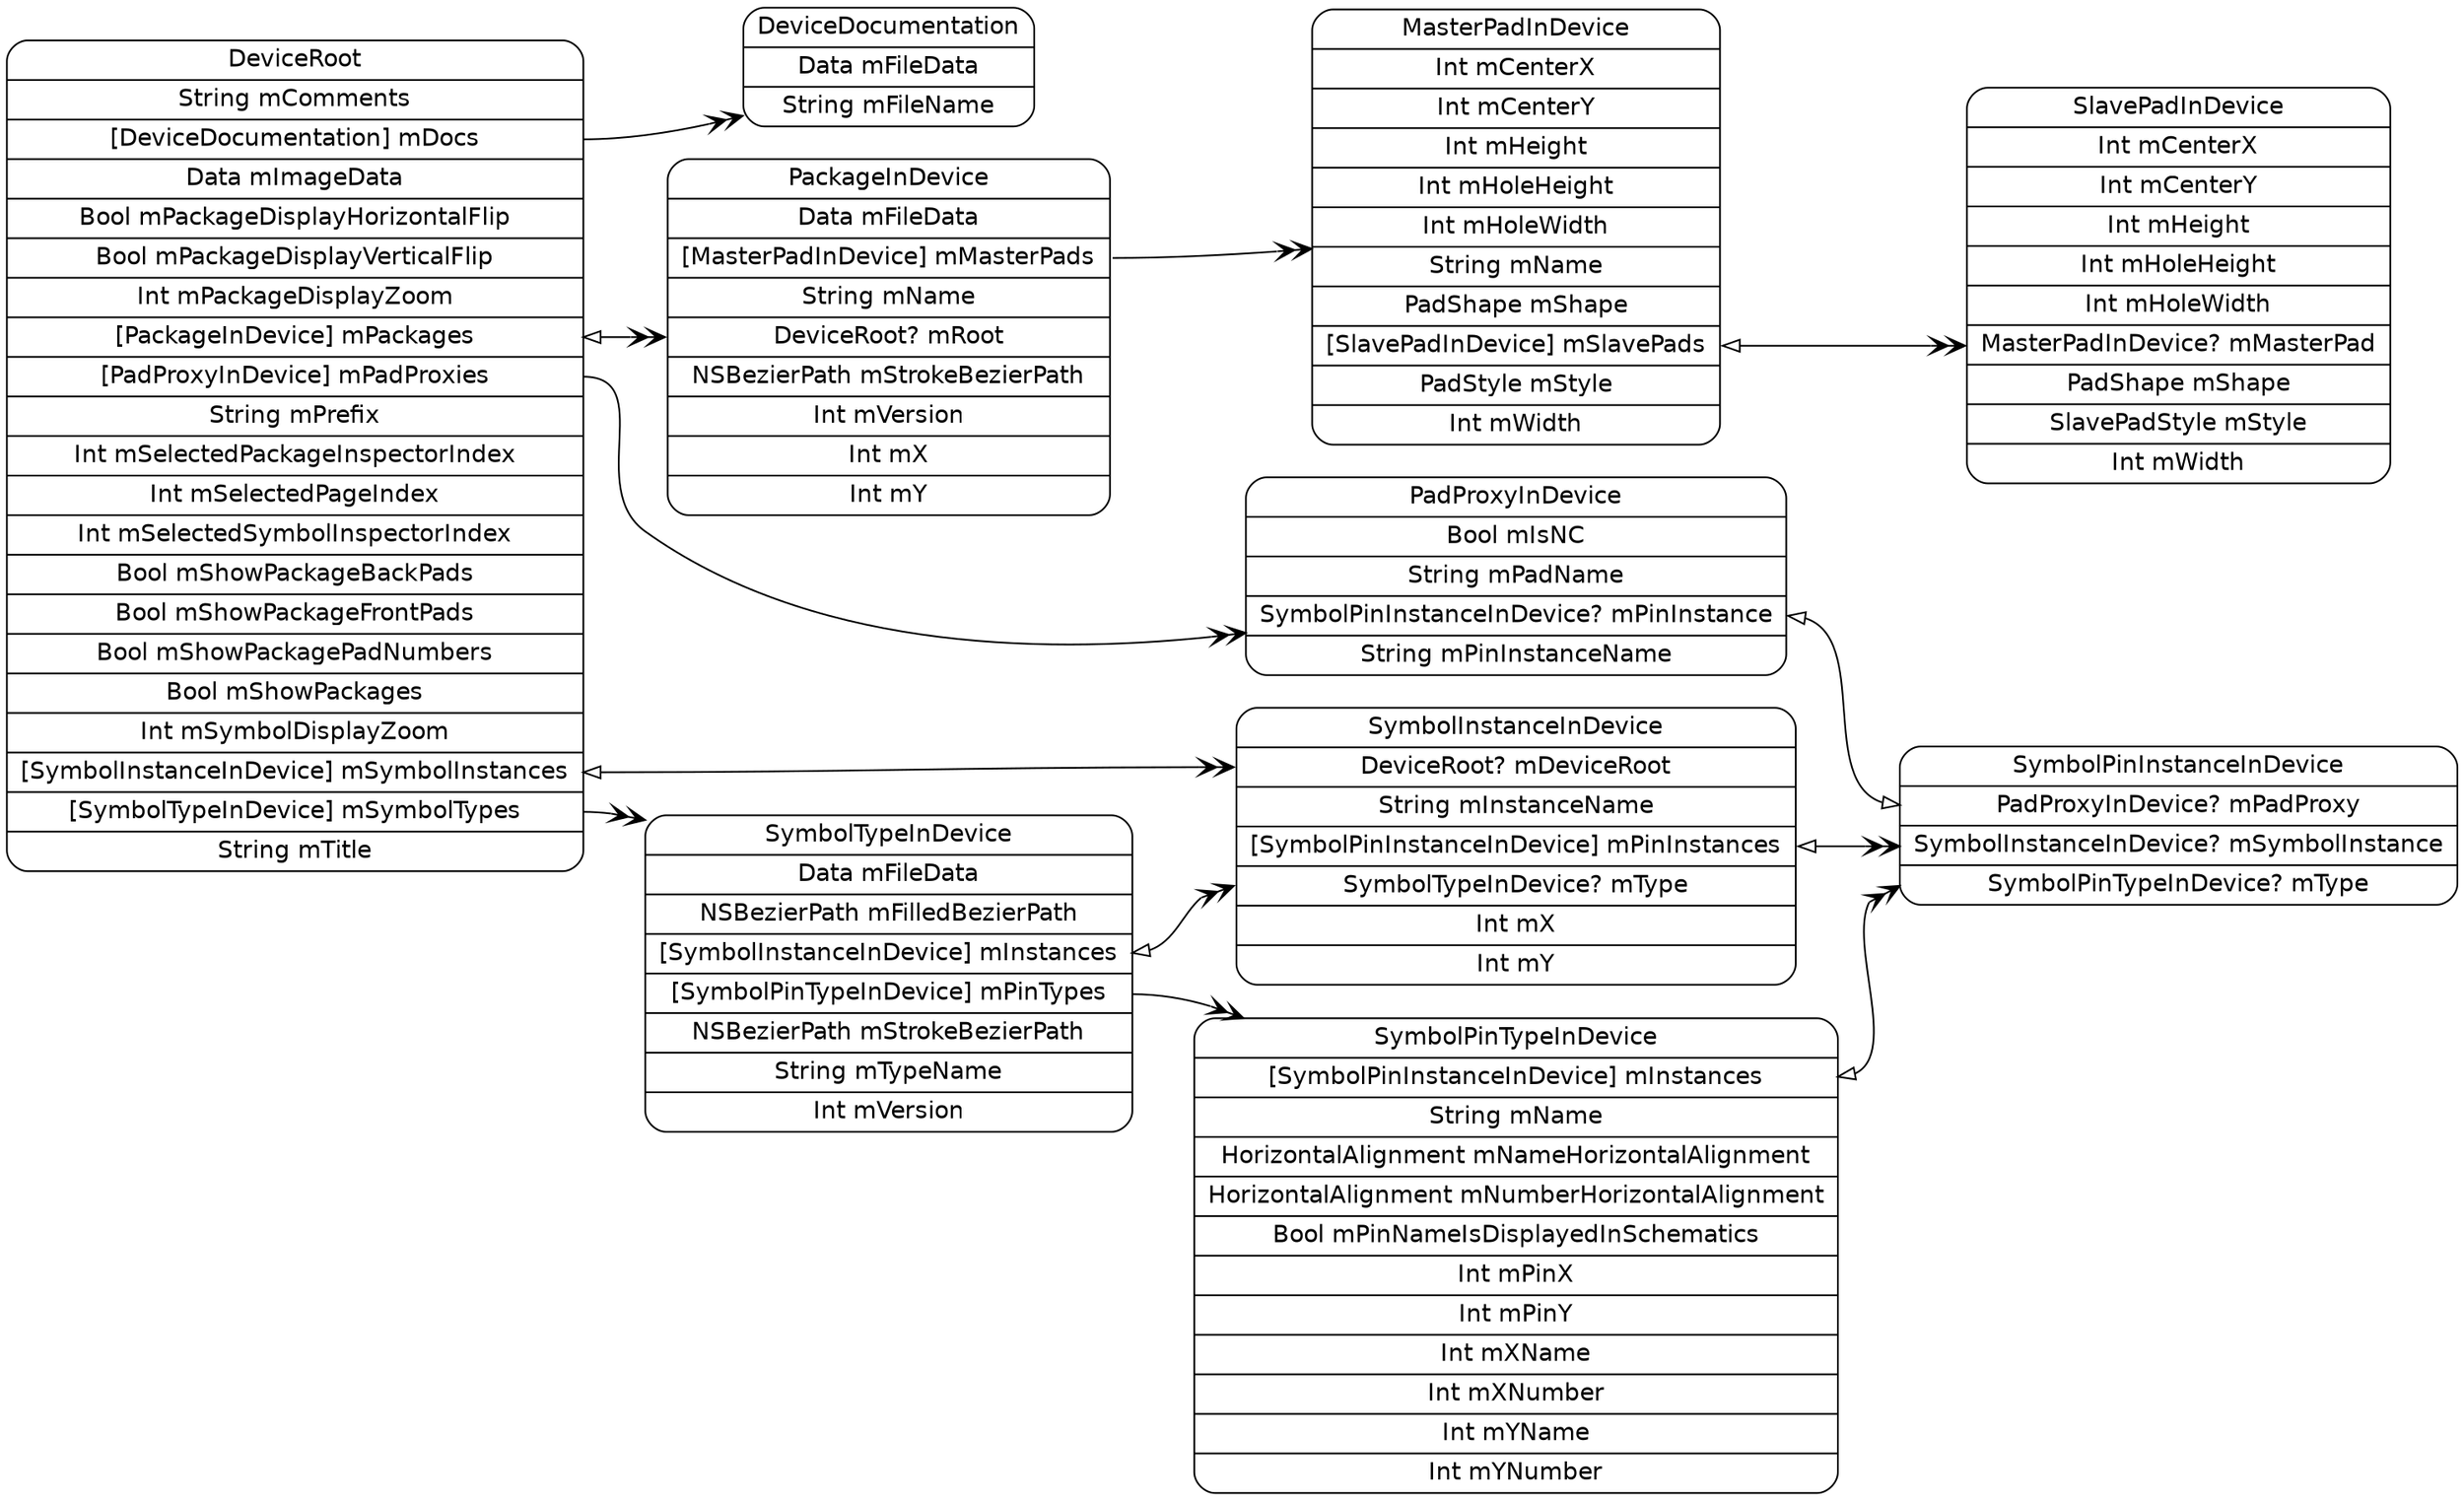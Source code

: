 digraph G {
  rankdir=LR ;
  node [shape=record fontname=helvetica style=rounded] ;
  DeviceRoot[label="<DeviceRoot>DeviceRoot|String mComments|<mDocs>[DeviceDocumentation] mDocs|Data mImageData|Bool mPackageDisplayHorizontalFlip|Bool mPackageDisplayVerticalFlip|Int mPackageDisplayZoom|<mPackages>[PackageInDevice] mPackages|<mPadProxies>[PadProxyInDevice] mPadProxies|String mPrefix|Int mSelectedPackageInspectorIndex|Int mSelectedPageIndex|Int mSelectedSymbolInspectorIndex|Bool mShowPackageBackPads|Bool mShowPackageFrontPads|Bool mShowPackagePadNumbers|Bool mShowPackages|Int mSymbolDisplayZoom|<mSymbolInstances>[SymbolInstanceInDevice] mSymbolInstances|<mSymbolTypes>[SymbolTypeInDevice] mSymbolTypes|String mTitle"] ;
  SymbolTypeInDevice[label="<SymbolTypeInDevice>SymbolTypeInDevice|Data mFileData|NSBezierPath mFilledBezierPath|<mInstances>[SymbolInstanceInDevice] mInstances|<mPinTypes>[SymbolPinTypeInDevice] mPinTypes|NSBezierPath mStrokeBezierPath|String mTypeName|Int mVersion"] ;
  SymbolPinTypeInDevice[label="<SymbolPinTypeInDevice>SymbolPinTypeInDevice|<mInstances>[SymbolPinInstanceInDevice] mInstances|String mName|HorizontalAlignment mNameHorizontalAlignment|HorizontalAlignment mNumberHorizontalAlignment|Bool mPinNameIsDisplayedInSchematics|Int mPinX|Int mPinY|Int mXName|Int mXNumber|Int mYName|Int mYNumber"] ;
  SymbolPinInstanceInDevice[label="<SymbolPinInstanceInDevice>SymbolPinInstanceInDevice|<mPadProxy>PadProxyInDevice? mPadProxy|<mSymbolInstance>SymbolInstanceInDevice? mSymbolInstance|<mType>SymbolPinTypeInDevice? mType"] ;
  SymbolInstanceInDevice[label="<SymbolInstanceInDevice>SymbolInstanceInDevice|<mDeviceRoot>DeviceRoot? mDeviceRoot|String mInstanceName|<mPinInstances>[SymbolPinInstanceInDevice] mPinInstances|<mType>SymbolTypeInDevice? mType|Int mX|Int mY"] ;
  PadProxyInDevice[label="<PadProxyInDevice>PadProxyInDevice|Bool mIsNC|String mPadName|<mPinInstance>SymbolPinInstanceInDevice? mPinInstance|String mPinInstanceName"] ;
  PackageInDevice[label="<PackageInDevice>PackageInDevice|Data mFileData|<mMasterPads>[MasterPadInDevice] mMasterPads|String mName|<mRoot>DeviceRoot? mRoot|NSBezierPath mStrokeBezierPath|Int mVersion|Int mX|Int mY"] ;
  MasterPadInDevice[label="<MasterPadInDevice>MasterPadInDevice|Int mCenterX|Int mCenterY|Int mHeight|Int mHoleHeight|Int mHoleWidth|String mName|PadShape mShape|<mSlavePads>[SlavePadInDevice] mSlavePads|PadStyle mStyle|Int mWidth"] ;
  SlavePadInDevice[label="<SlavePadInDevice>SlavePadInDevice|Int mCenterX|Int mCenterY|Int mHeight|Int mHoleHeight|Int mHoleWidth|<mMasterPad>MasterPadInDevice? mMasterPad|PadShape mShape|SlavePadStyle mStyle|Int mWidth"] ;
  DeviceDocumentation[label="<DeviceDocumentation>DeviceDocumentation|Data mFileData|String mFileName"] ;
  DeviceRoot:mDocs -> DeviceDocumentation [dir=both arrowtail=none arrowhead=veevee] ;
  DeviceRoot:mPackages -> PackageInDevice:mRoot [dir=both arrowtail=onormal arrowhead=veevee] ;
  DeviceRoot:mPadProxies -> PadProxyInDevice [dir=both arrowtail=none arrowhead=veevee] ;
  DeviceRoot:mSymbolInstances -> SymbolInstanceInDevice:mDeviceRoot [dir=both arrowtail=onormal arrowhead=veevee] ;
  DeviceRoot:mSymbolTypes -> SymbolTypeInDevice [dir=both arrowtail=none arrowhead=veevee] ;
  SymbolTypeInDevice:mInstances -> SymbolInstanceInDevice:mType [dir=both arrowtail=onormal arrowhead=veevee] ;
  SymbolTypeInDevice:mPinTypes -> SymbolPinTypeInDevice [dir=both arrowtail=none arrowhead=veevee] ;
  SymbolPinTypeInDevice:mInstances -> SymbolPinInstanceInDevice:mType [dir=both arrowtail=onormal arrowhead=veevee] ;
  SymbolInstanceInDevice:mPinInstances -> SymbolPinInstanceInDevice:mSymbolInstance [dir=both arrowtail=onormal arrowhead=veevee] ;
  PadProxyInDevice:mPinInstance -> SymbolPinInstanceInDevice:mPadProxy [dir=both arrowtail=onormal arrowhead=onormal] ;
  PackageInDevice:mMasterPads -> MasterPadInDevice [dir=both arrowtail=none arrowhead=veevee] ;
  MasterPadInDevice:mSlavePads -> SlavePadInDevice:mMasterPad [dir=both arrowtail=onormal arrowhead=veevee] ;
}
